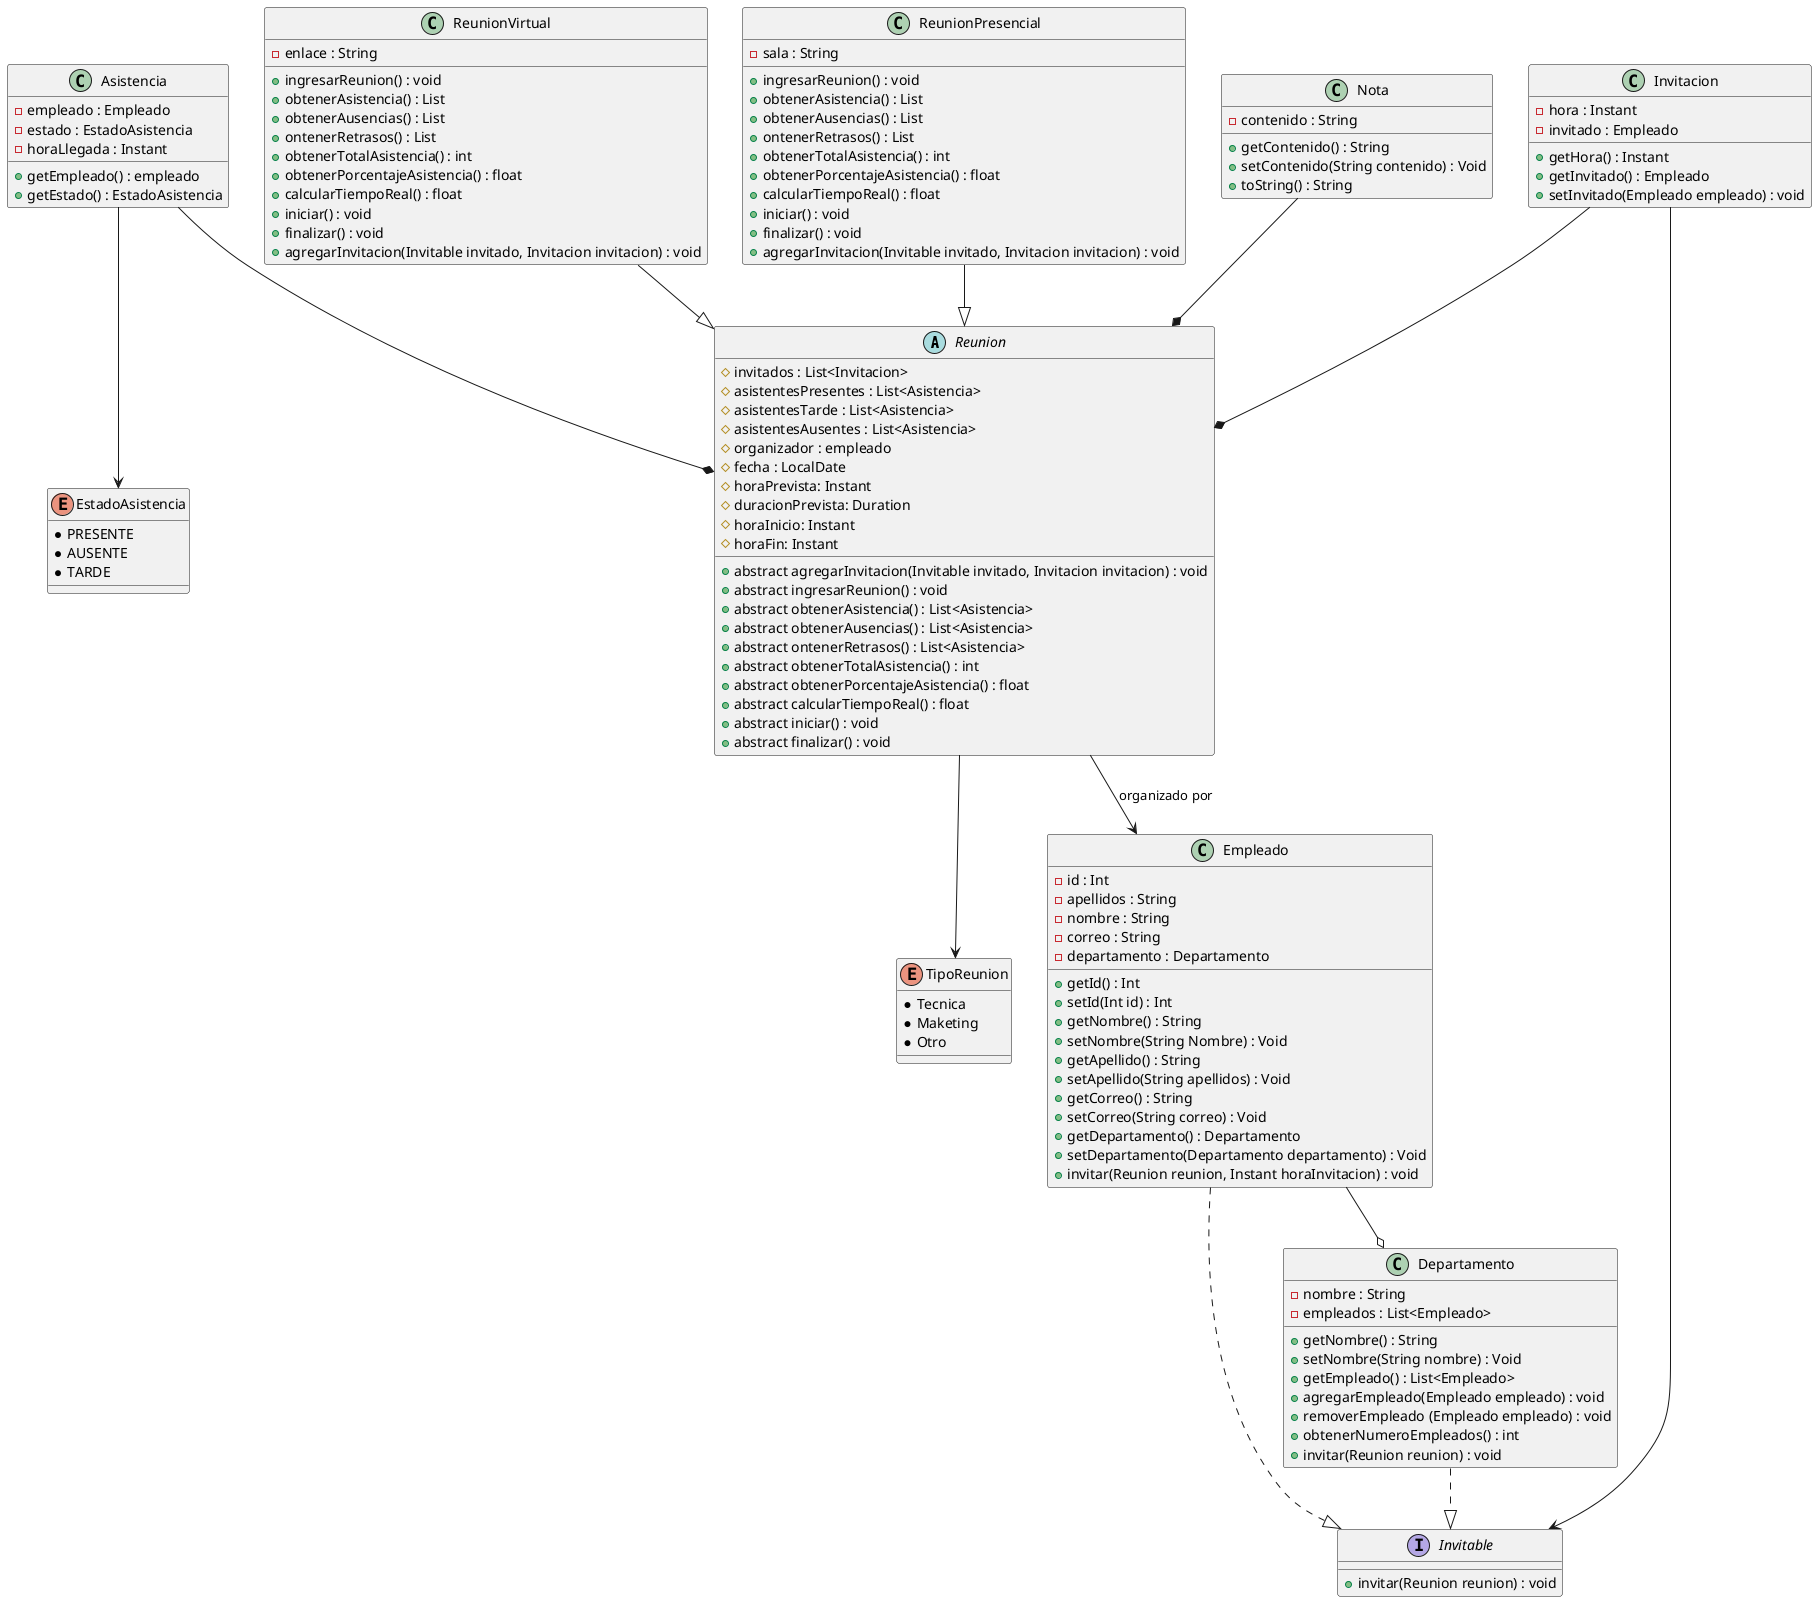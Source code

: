 @startuml

abstract class Reunion {
    # invitados : List<Invitacion>
    #asistentesPresentes : List<Asistencia>
    #asistentesTarde : List<Asistencia>
    #asistentesAusentes : List<Asistencia>
    #organizador : empleado
    #fecha : LocalDate
    # horaPrevista: Instant
    # duracionPrevista: Duration
    # horaInicio: Instant
    # horaFin: Instant

    +abstract agregarInvitacion(Invitable invitado, Invitacion invitacion) : void
    +abstract ingresarReunion() : void
    +abstract obtenerAsistencia() : List<Asistencia>
    +abstract obtenerAusencias() : List<Asistencia>
    +abstract ontenerRetrasos() : List<Asistencia>
    +abstract obtenerTotalAsistencia() : int
    +abstract obtenerPorcentajeAsistencia() : float
    +abstract calcularTiempoReal() : float
    +abstract iniciar() : void
    +abstract finalizar() : void
}

enum TipoReunion {
  * Tecnica
  * Maketing
  * Otro
}

enum EstadoAsistencia {
    * PRESENTE
    * AUSENTE
    * TARDE
}

class Nota {
  - contenido : String

  +getContenido() : String
  +setContenido(String contenido) : Void
  +toString() : String
}

class Invitacion {
  - hora : Instant
  - invitado : Empleado

  +getHora() : Instant
  +getInvitado() : Empleado
  +setInvitado(Empleado empleado) : void
}

class Asistencia {
    - empleado : Empleado
    - estado : EstadoAsistencia
    - horaLlegada : Instant

    + getEmpleado() : empleado
    + getEstado() : EstadoAsistencia
}

interface Invitable {

    +invitar(Reunion reunion) : void
}

class ReunionVirtual {
    - enlace : String

    + ingresarReunion() : void
    + obtenerAsistencia() : List
    + obtenerAusencias() : List
    + ontenerRetrasos() : List
    + obtenerTotalAsistencia() : int
    + obtenerPorcentajeAsistencia() : float
    + calcularTiempoReal() : float
    + iniciar() : void
    + finalizar() : void
    + agregarInvitacion(Invitable invitado, Invitacion invitacion) : void
}

class ReunionPresencial {
    - sala : String

    + ingresarReunion() : void
        + obtenerAsistencia() : List
        + obtenerAusencias() : List
        + ontenerRetrasos() : List
        + obtenerTotalAsistencia() : int
        + obtenerPorcentajeAsistencia() : float
        + calcularTiempoReal() : float
        + iniciar() : void
        + finalizar() : void
        + agregarInvitacion(Invitable invitado, Invitacion invitacion) : void
}

class Empleado {
    - id : Int
    - apellidos : String
    - nombre : String
    - correo : String
    - departamento : Departamento

    +getId() : Int
    +setId(Int id) : Int
    +getNombre() : String
    +setNombre(String Nombre) : Void
    +getApellido() : String
    +setApellido(String apellidos) : Void
    +getCorreo() : String
    +setCorreo(String correo) : Void
    +getDepartamento() : Departamento
    +setDepartamento(Departamento departamento) : Void
    +invitar(Reunion reunion, Instant horaInvitacion) : void


}

class Departamento {
    - nombre : String
    - empleados : List<Empleado>

    +getNombre() : String
    +setNombre(String nombre) : Void
    +getEmpleado() : List<Empleado>
    +agregarEmpleado(Empleado empleado) : void
    +removerEmpleado (Empleado empleado) : void
    +obtenerNumeroEmpleados() : int
    +invitar(Reunion reunion) : void
}

Nota --* Reunion
Asistencia --* Reunion
Invitacion --* Reunion
ReunionVirtual --|> Reunion
ReunionPresencial --|> Reunion
Reunion --> TipoReunion
Invitacion --> Invitable
Reunion  --> Empleado: organizado por
Empleado --o Departamento
Empleado ..|> Invitable
Departamento ..|> Invitable
Asistencia --> EstadoAsistencia

@enduml
